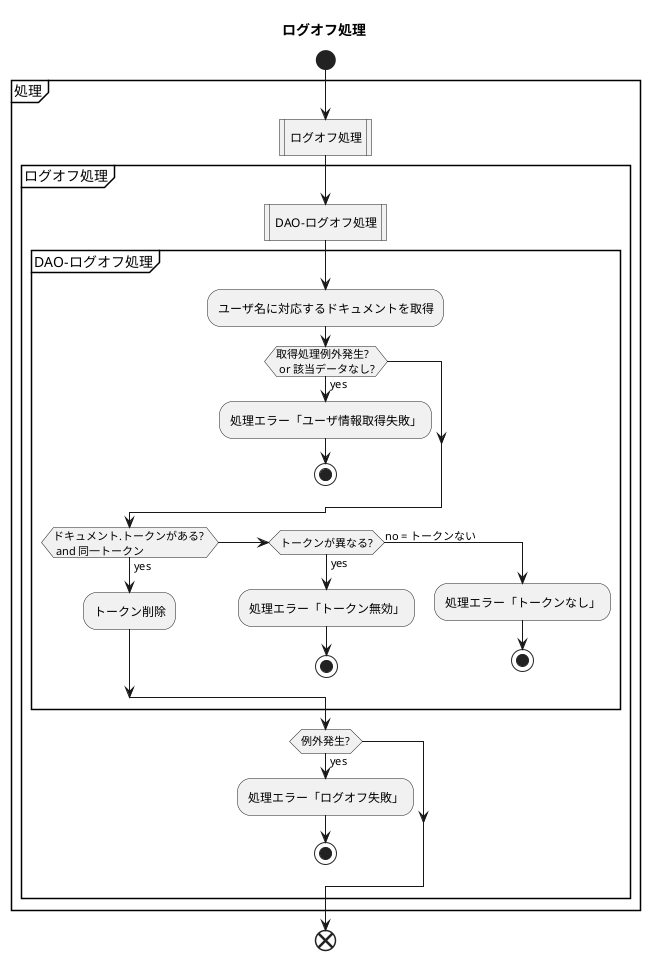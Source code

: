 @startuml 02-03_ACT_ログオフ処理
title ログオフ処理
    start
    
    partition 処理 {

        :ログオフ処理|
        partition ログオフ処理 {
            
            :DAO-ログオフ処理|
            partition DAO-ログオフ処理 {
                
                :ユーザ名に対応するドキュメントを取得;
                if (取得処理例外発生? \n or 該当データなし?) then (yes)
                    :処理エラー「ユーザ情報取得失敗」;
                    stop
                    
                endif

                if (ドキュメント.トークンがある? \n and 同一トークン) then (yes)
                    :トークン削除;

                elseif (トークンが異なる?) then (yes)
                    :処理エラー「トークン無効」;
                    stop
                    
                else (no = トークンない)
                    :処理エラー「トークンなし」;
                    stop

                endif


            }


            if (例外発生?) then (yes)
                :処理エラー「ログオフ失敗」;
                stop
            endif
            
        }

        
    }

    end

@enduml